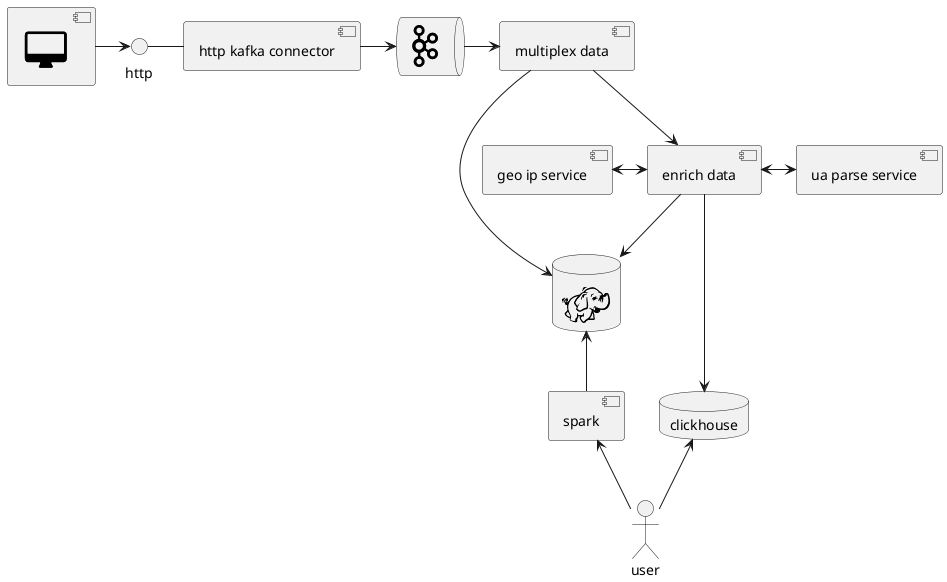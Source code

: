 @startuml
!include <cloudinsight/kafka>
!include <cloudinsight/hdfs>
!include <cloudinsight/desktop>

actor user
queue "<$kafka>" as kafka
database clickhouse
database "<$hdfs>" as hdfs
circle http

[<$desktop>] -> http
http - [http kafka connector]
[http kafka connector] -> [kafka]
[kafka] -> [multiplex data]
[multiplex data] -right-> [hdfs]
[multiplex data] -down-> [enrich data]
[enrich data] <-left-> [geo ip service]
[enrich data] <-right-> [ua parse service]
[enrich data] -down-> [clickhouse]
[enrich data] -down-> [hdfs]
[spark] -up-> hdfs
[user] -up-> [clickhouse]
[user] -up-> [spark]
@enduml
